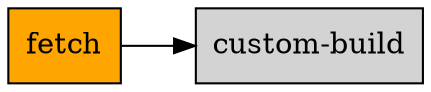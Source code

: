 digraph pipeline {
  node [shape="box"]
  rankdir=LR
  n1 [label="fetch",fillcolor="orange",style="filled"]
  n0 [label="custom-build",fillcolor="lightgray",style="filled"]
  n1 -> n0
  }

